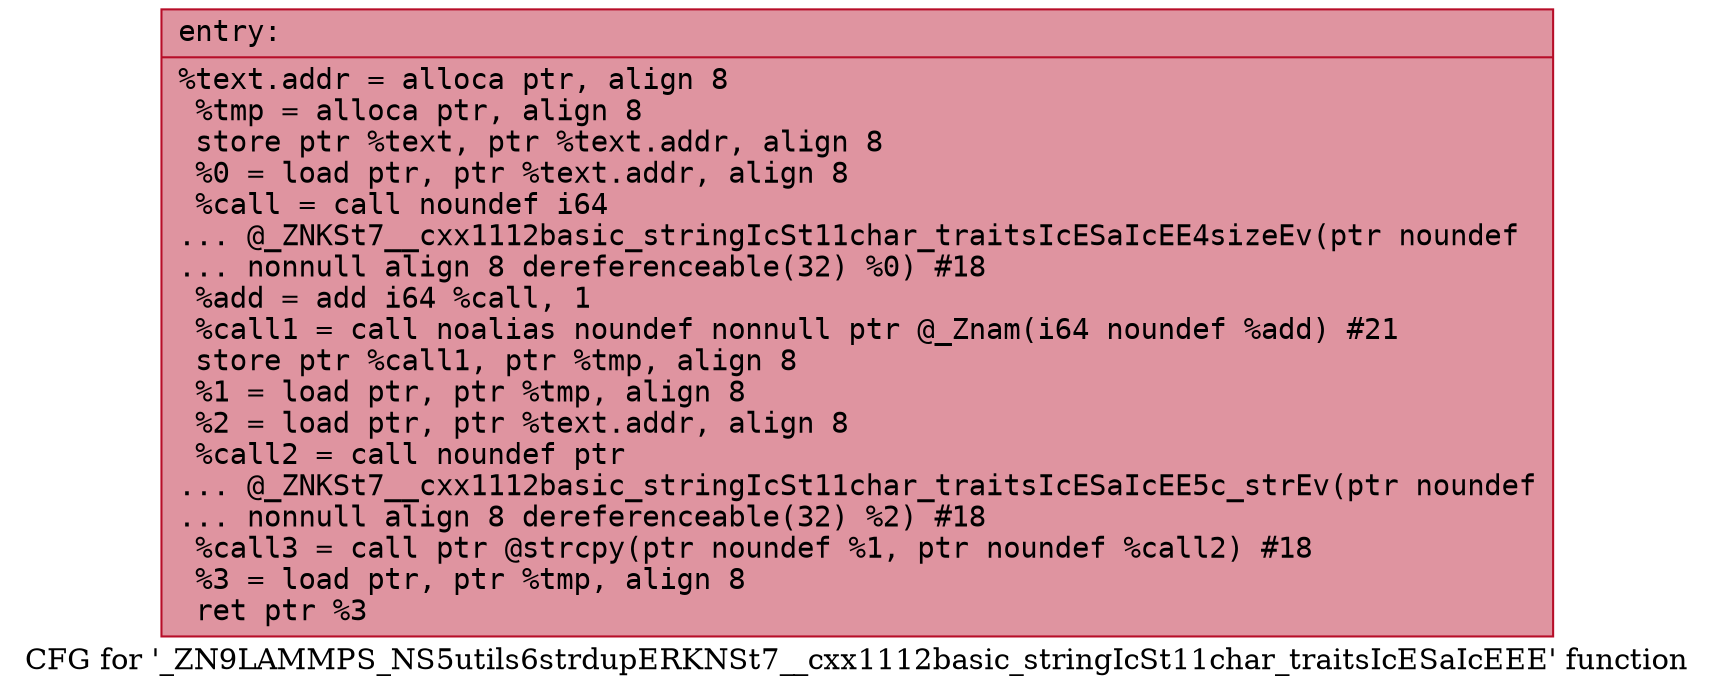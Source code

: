 digraph "CFG for '_ZN9LAMMPS_NS5utils6strdupERKNSt7__cxx1112basic_stringIcSt11char_traitsIcESaIcEEE' function" {
	label="CFG for '_ZN9LAMMPS_NS5utils6strdupERKNSt7__cxx1112basic_stringIcSt11char_traitsIcESaIcEEE' function";

	Node0x558416677870 [shape=record,color="#b70d28ff", style=filled, fillcolor="#b70d2870" fontname="Courier",label="{entry:\l|  %text.addr = alloca ptr, align 8\l  %tmp = alloca ptr, align 8\l  store ptr %text, ptr %text.addr, align 8\l  %0 = load ptr, ptr %text.addr, align 8\l  %call = call noundef i64\l... @_ZNKSt7__cxx1112basic_stringIcSt11char_traitsIcESaIcEE4sizeEv(ptr noundef\l... nonnull align 8 dereferenceable(32) %0) #18\l  %add = add i64 %call, 1\l  %call1 = call noalias noundef nonnull ptr @_Znam(i64 noundef %add) #21\l  store ptr %call1, ptr %tmp, align 8\l  %1 = load ptr, ptr %tmp, align 8\l  %2 = load ptr, ptr %text.addr, align 8\l  %call2 = call noundef ptr\l... @_ZNKSt7__cxx1112basic_stringIcSt11char_traitsIcESaIcEE5c_strEv(ptr noundef\l... nonnull align 8 dereferenceable(32) %2) #18\l  %call3 = call ptr @strcpy(ptr noundef %1, ptr noundef %call2) #18\l  %3 = load ptr, ptr %tmp, align 8\l  ret ptr %3\l}"];
}
